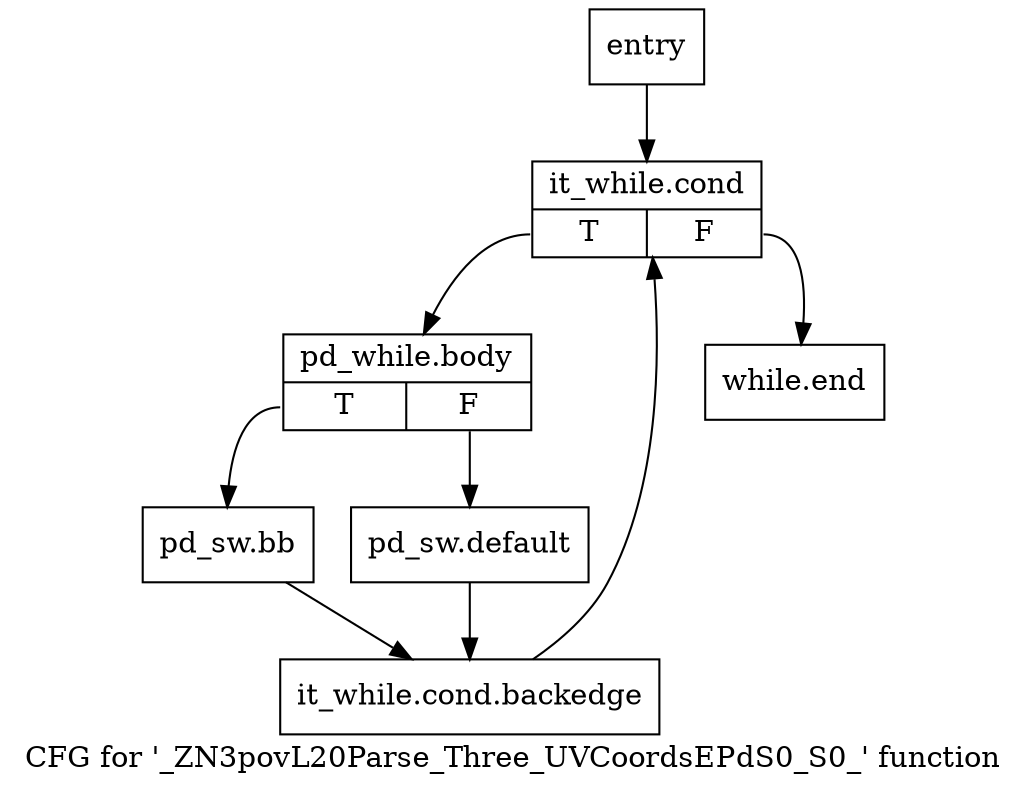 digraph "CFG for '_ZN3povL20Parse_Three_UVCoordsEPdS0_S0_' function" {
	label="CFG for '_ZN3povL20Parse_Three_UVCoordsEPdS0_S0_' function";

	Node0x18a7c00 [shape=record,label="{entry}"];
	Node0x18a7c00 -> Node0x18a7c50;
	Node0x18a7c50 [shape=record,label="{it_while.cond|{<s0>T|<s1>F}}"];
	Node0x18a7c50:s0 -> Node0x18a7ca0;
	Node0x18a7c50:s1 -> Node0x18a7de0;
	Node0x18a7ca0 [shape=record,label="{pd_while.body|{<s0>T|<s1>F}}"];
	Node0x18a7ca0:s0 -> Node0x18a7cf0;
	Node0x18a7ca0:s1 -> Node0x18a7d40;
	Node0x18a7cf0 [shape=record,label="{pd_sw.bb}"];
	Node0x18a7cf0 -> Node0x18a7d90;
	Node0x18a7d40 [shape=record,label="{pd_sw.default}"];
	Node0x18a7d40 -> Node0x18a7d90;
	Node0x18a7d90 [shape=record,label="{it_while.cond.backedge}"];
	Node0x18a7d90 -> Node0x18a7c50;
	Node0x18a7de0 [shape=record,label="{while.end}"];
}
